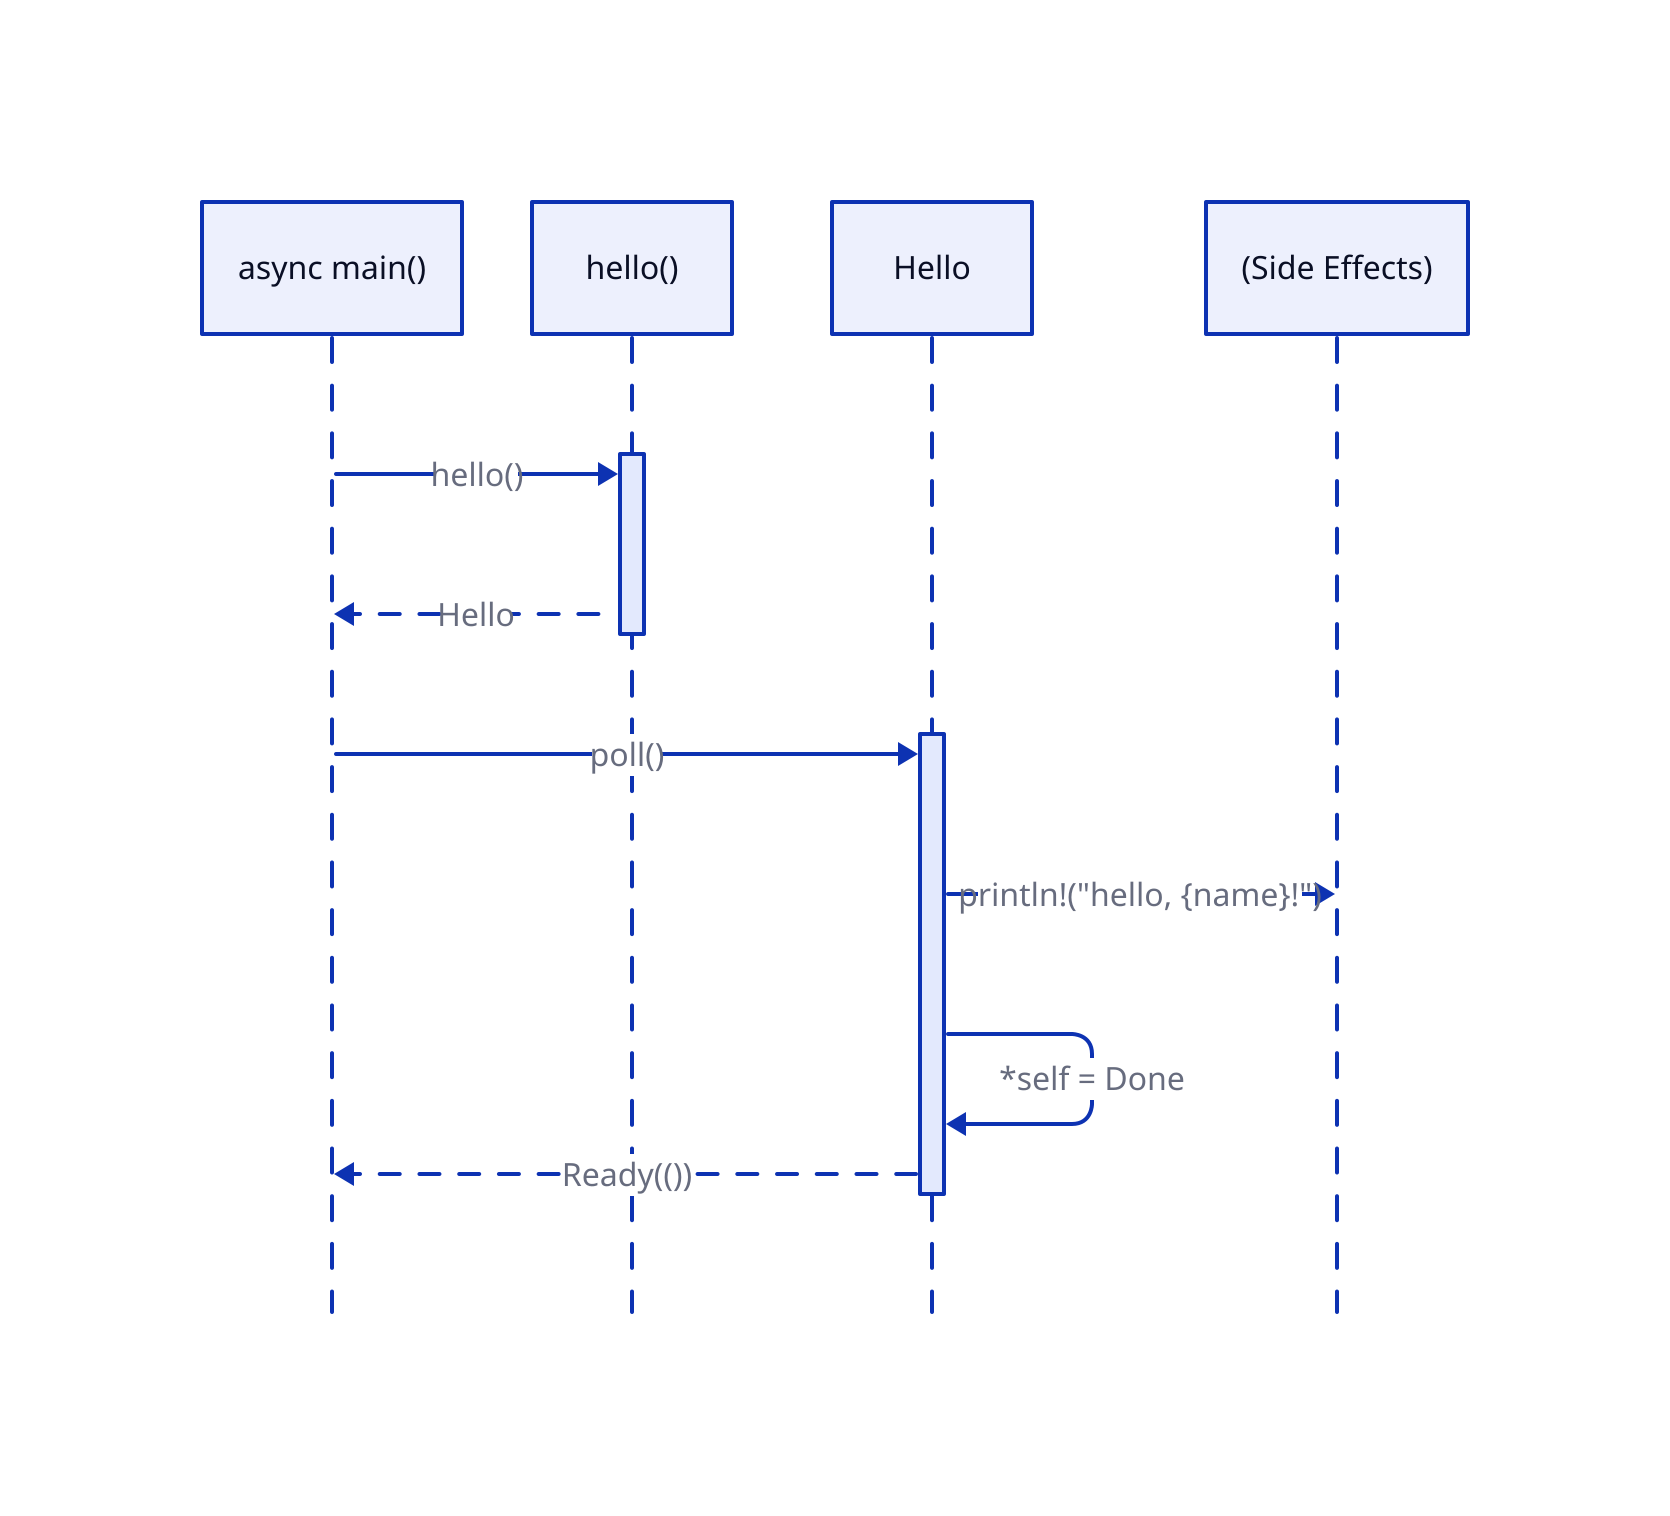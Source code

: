 shape: sequence_diagram

main: async main()
fn_hello: hello()
hello: Hello
sa: (Side Effects)

main -> fn_hello.fn: hello()
main <- fn_hello.fn: Hello {
  style.stroke-dash: 5
}

main -> hello.future: poll()
hello.future -> sa: println!("hello, \{name\}!")
hello.future -> hello.future: *self = Done
main <- hello.future: Ready(()) {
  style.stroke-dash: 5
}
